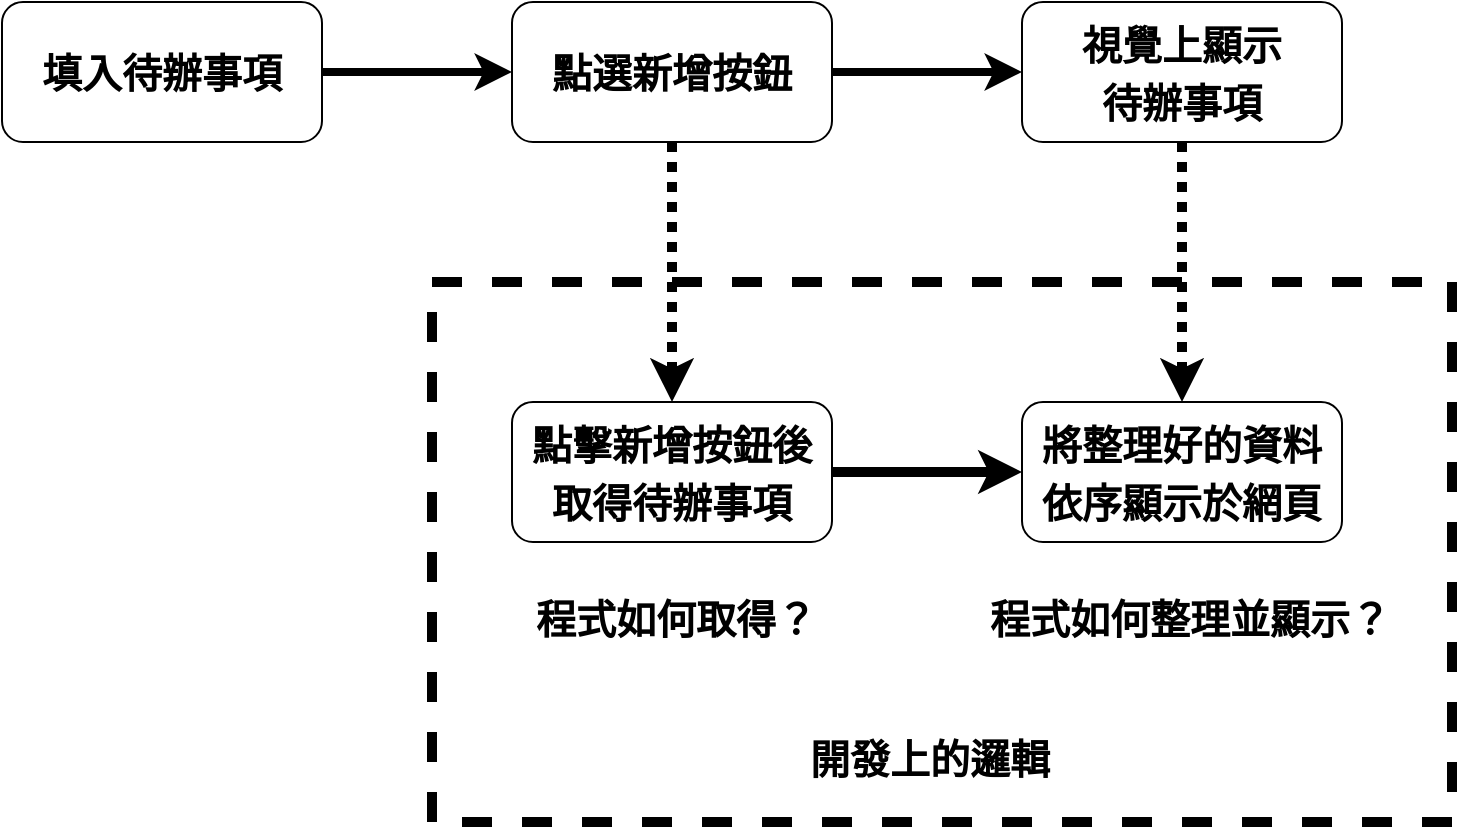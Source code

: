 <mxfile version="13.1.3">
    <diagram id="6hGFLwfOUW9BJ-s0fimq" name="Page-1">
        <mxGraphModel dx="636" dy="700" grid="1" gridSize="10" guides="1" tooltips="1" connect="1" arrows="1" fold="1" page="1" pageScale="1" pageWidth="800" pageHeight="500" math="0" shadow="0">
            <root>
                <mxCell id="0"/>
                <mxCell id="1" parent="0"/>
                <mxCell id="44" value="" style="rounded=0;whiteSpace=wrap;html=1;fillColor=none;strokeWidth=5;dashed=1;" vertex="1" parent="1">
                    <mxGeometry x="253" y="210" width="510" height="270" as="geometry"/>
                </mxCell>
                <mxCell id="15" style="edgeStyle=orthogonalEdgeStyle;rounded=0;orthogonalLoop=1;jettySize=auto;html=1;exitX=1;exitY=0.5;exitDx=0;exitDy=0;strokeWidth=4;" parent="1" source="3" target="6" edge="1">
                    <mxGeometry relative="1" as="geometry"/>
                </mxCell>
                <mxCell id="39" style="edgeStyle=orthogonalEdgeStyle;rounded=0;orthogonalLoop=1;jettySize=auto;html=1;exitX=0.5;exitY=1;exitDx=0;exitDy=0;entryX=0.5;entryY=0;entryDx=0;entryDy=0;dashed=1;dashPattern=1 1;strokeWidth=5;" edge="1" parent="1" source="3" target="38">
                    <mxGeometry relative="1" as="geometry"/>
                </mxCell>
                <mxCell id="3" value="&lt;span style=&quot;font-size: 20px&quot;&gt;點選新增按鈕&lt;br&gt;&lt;/span&gt;" style="rounded=1;whiteSpace=wrap;html=1;fontFamily=微軟正黑體;fontSize=24;fontStyle=1;" parent="1" vertex="1">
                    <mxGeometry x="293" y="70" width="160" height="70" as="geometry"/>
                </mxCell>
                <mxCell id="37" style="edgeStyle=orthogonalEdgeStyle;rounded=0;orthogonalLoop=1;jettySize=auto;html=1;exitX=1;exitY=0.5;exitDx=0;exitDy=0;entryX=0;entryY=0.5;entryDx=0;entryDy=0;strokeWidth=4;" parent="1" source="4" target="3" edge="1">
                    <mxGeometry relative="1" as="geometry"/>
                </mxCell>
                <mxCell id="4" value="&lt;span style=&quot;font-size: 20px&quot;&gt;填入待辦事項&lt;/span&gt;" style="rounded=1;whiteSpace=wrap;html=1;fontFamily=微軟正黑體;fontSize=24;fontStyle=1;" parent="1" vertex="1">
                    <mxGeometry x="38" y="70" width="160" height="70" as="geometry"/>
                </mxCell>
                <mxCell id="42" style="edgeStyle=orthogonalEdgeStyle;rounded=0;orthogonalLoop=1;jettySize=auto;html=1;exitX=0.5;exitY=1;exitDx=0;exitDy=0;entryX=0.5;entryY=0;entryDx=0;entryDy=0;dashed=1;dashPattern=1 1;strokeWidth=5;" edge="1" parent="1" source="6" target="41">
                    <mxGeometry relative="1" as="geometry"/>
                </mxCell>
                <mxCell id="6" value="&lt;span style=&quot;font-size: 20px&quot;&gt;視覺上顯示&lt;br&gt;待辦事項&lt;br&gt;&lt;/span&gt;" style="rounded=1;whiteSpace=wrap;html=1;fontFamily=微軟正黑體;fontSize=24;fontStyle=1;" parent="1" vertex="1">
                    <mxGeometry x="548" y="70" width="160" height="70" as="geometry"/>
                </mxCell>
                <mxCell id="43" style="edgeStyle=orthogonalEdgeStyle;rounded=0;orthogonalLoop=1;jettySize=auto;html=1;exitX=1;exitY=0.5;exitDx=0;exitDy=0;entryX=0;entryY=0.5;entryDx=0;entryDy=0;strokeWidth=5;" edge="1" parent="1" source="38" target="41">
                    <mxGeometry relative="1" as="geometry"/>
                </mxCell>
                <mxCell id="38" value="&lt;span style=&quot;font-size: 20px&quot;&gt;點擊新增按鈕後取得待辦事項&lt;br&gt;&lt;/span&gt;" style="rounded=1;whiteSpace=wrap;html=1;fontFamily=微軟正黑體;fontSize=24;fontStyle=1;" vertex="1" parent="1">
                    <mxGeometry x="293" y="270" width="160" height="70" as="geometry"/>
                </mxCell>
                <mxCell id="41" value="&lt;span style=&quot;font-size: 20px&quot;&gt;將整理好的資料&lt;br&gt;依序顯示於網頁&lt;br&gt;&lt;/span&gt;" style="rounded=1;whiteSpace=wrap;html=1;fontFamily=微軟正黑體;fontSize=24;fontStyle=1;" vertex="1" parent="1">
                    <mxGeometry x="548" y="270" width="160" height="70" as="geometry"/>
                </mxCell>
                <mxCell id="45" value="&lt;span style=&quot;font-size: 20px&quot;&gt;&lt;b&gt;開發上的邏輯&lt;/b&gt;&lt;/span&gt;" style="text;whiteSpace=wrap;html=1;" vertex="1" parent="1">
                    <mxGeometry x="440" y="430" width="150" height="30" as="geometry"/>
                </mxCell>
                <mxCell id="47" value="&lt;span style=&quot;font-size: 20px&quot;&gt;&lt;b&gt;程式如何取得？&lt;/b&gt;&lt;/span&gt;" style="text;whiteSpace=wrap;html=1;" vertex="1" parent="1">
                    <mxGeometry x="303" y="360" width="150" height="30" as="geometry"/>
                </mxCell>
                <mxCell id="48" value="&lt;span style=&quot;font-size: 20px&quot;&gt;&lt;b&gt;程式如何整理並顯示？&lt;/b&gt;&lt;/span&gt;" style="text;whiteSpace=wrap;html=1;" vertex="1" parent="1">
                    <mxGeometry x="530" y="360" width="210" height="30" as="geometry"/>
                </mxCell>
            </root>
        </mxGraphModel>
    </diagram>
</mxfile>